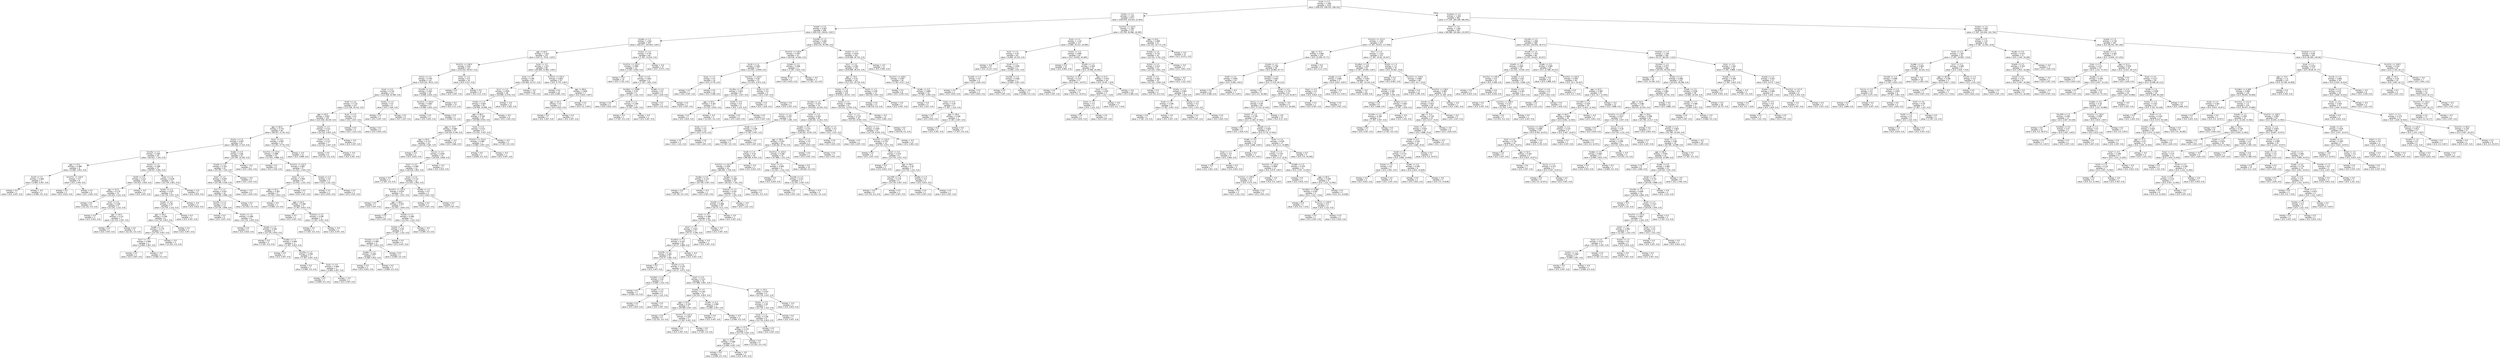 digraph Tree {
node [shape=box, fontname="helvetica"] ;
edge [fontname="helvetica"] ;
0 [label="fs1a5 <= 2.5\nentropy = 1.585\nsamples = 1525\nvalue = [508.333, 508.333, 508.333]"] ;
1 [label="fs1d2y <= 1.5\nentropy = 1.103\nsamples = 673\nvalue = [430.978, 224.025, 21.942]"] ;
0 -> 1 [labeldistance=2.5, labelangle=45, headlabel="True"] ;
2 [label="fs1a2b <= 2.5\nentropy = 0.907\nsamples = 499\nvalue = [405.193, 158.04, 3.657]"] ;
1 -> 2 ;
3 [label="fs1a4b <= 1.5\nentropy = 1.054\nsamples = 297\nvalue = [162.077, 102.644, 3.657]"] ;
2 -> 3 ;
4 [label="age <= 64.5\nentropy = 1.024\nsamples = 237\nvalue = [154.71, 79.02, 3.657]"] ;
3 -> 4 ;
5 [label="fs1ct7z1 <= 136.0\nentropy = 0.84\nsamples = 147\nvalue = [125.242, 46.027, 0.0]"] ;
4 -> 5 ;
6 [label="fs1c1z <= 1.5\nentropy = 0.795\nsamples = 131\nvalue = [125.242, 39.51, 0.0]"] ;
5 -> 6 ;
7 [label="fs1e3 <= 2.5\nentropy = 0.744\nsamples = 113\nvalue = [121.558, 32.585, 0.0]"] ;
6 -> 7 ;
8 [label="fs1b5 <= 2.0\nentropy = 0.719\nsamples = 107\nvalue = [121.558, 30.142, 0.0]"] ;
7 -> 8 ;
9 [label="age <= 63.5\nentropy = 0.697\nsamples = 102\nvalue = [121.558, 28.105, 0.0]"] ;
8 -> 9 ;
10 [label="age <= 60.5\nentropy = 0.752\nsamples = 94\nvalue = [99.457, 27.29, 0.0]"] ;
9 -> 10 ;
11 [label="fs1d1y <= 1.5\nentropy = 0.647\nsamples = 67\nvalue = [88.406, 17.515, 0.0]"] ;
10 -> 11 ;
12 [label="fs1ct5a <= 1.5\nentropy = 0.484\nsamples = 35\nvalue = [62.621, 7.332, 0.0]"] ;
11 -> 12 ;
13 [label="age <= 47.5\nentropy = 0.988\nsamples = 8\nvalue = [3.684, 2.851, 0.0]"] ;
12 -> 13 ;
14 [label="fs1c8 <= 1.5\nentropy = 0.468\nsamples = 2\nvalue = [3.684, 0.407, 0.0]"] ;
13 -> 14 ;
15 [label="entropy = 0.0\nsamples = 1\nvalue = [0.0, 0.407, 0.0]"] ;
14 -> 15 ;
16 [label="entropy = -0.0\nsamples = 1\nvalue = [3.684, 0.0, 0.0]"] ;
14 -> 16 ;
17 [label="fs1ct7z1 <= 110.0\nentropy = 0.0\nsamples = 6\nvalue = [0.0, 2.444, 0.0]"] ;
13 -> 17 ;
18 [label="entropy = 0.0\nsamples = 2\nvalue = [0.0, 0.815, 0.0]"] ;
17 -> 18 ;
19 [label="entropy = 0.0\nsamples = 4\nvalue = [0.0, 1.629, 0.0]"] ;
17 -> 19 ;
20 [label="fs1d1z <= 1.5\nentropy = 0.368\nsamples = 27\nvalue = [58.937, 4.481, 0.0]"] ;
12 -> 20 ;
21 [label="fs1b9 <= 2.0\nentropy = 0.221\nsamples = 16\nvalue = [44.203, 1.629, 0.0]"] ;
20 -> 21 ;
22 [label="age <= 52.0\nentropy = 0.179\nsamples = 15\nvalue = [44.203, 1.222, 0.0]"] ;
21 -> 22 ;
23 [label="entropy = 0.0\nsamples = 6\nvalue = [22.101, 0.0, 0.0]"] ;
22 -> 23 ;
24 [label="fs1a7 <= 4.5\nentropy = 0.296\nsamples = 9\nvalue = [22.101, 1.222, 0.0]"] ;
22 -> 24 ;
25 [label="entropy = 0.0\nsamples = 2\nvalue = [0.0, 0.815, 0.0]"] ;
24 -> 25 ;
26 [label="age <= 54.5\nentropy = 0.131\nsamples = 7\nvalue = [22.101, 0.407, 0.0]"] ;
24 -> 26 ;
27 [label="entropy = 0.0\nsamples = 1\nvalue = [0.0, 0.407, 0.0]"] ;
26 -> 27 ;
28 [label="entropy = 0.0\nsamples = 6\nvalue = [22.101, 0.0, 0.0]"] ;
26 -> 28 ;
29 [label="entropy = -0.0\nsamples = 1\nvalue = [0.0, 0.407, 0.0]"] ;
21 -> 29 ;
30 [label="fs1e1 <= 1.5\nentropy = 0.639\nsamples = 11\nvalue = [14.734, 2.851, 0.0]"] ;
20 -> 30 ;
31 [label="fs1d2z <= 1.5\nentropy = 0.533\nsamples = 9\nvalue = [14.734, 2.037, 0.0]"] ;
30 -> 31 ;
32 [label="fs1a6c <= 4.5\nentropy = 0.39\nsamples = 7\nvalue = [14.734, 1.222, 0.0]"] ;
31 -> 32 ;
33 [label="age <= 59.5\nentropy = 0.296\nsamples = 6\nvalue = [14.734, 0.815, 0.0]"] ;
32 -> 33 ;
34 [label="fs1a6b <= 1.5\nentropy = 0.179\nsamples = 5\nvalue = [14.734, 0.407, 0.0]"] ;
33 -> 34 ;
35 [label="fs1c7 <= 1.5\nentropy = 0.468\nsamples = 2\nvalue = [3.684, 0.407, 0.0]"] ;
34 -> 35 ;
36 [label="entropy = 0.0\nsamples = 1\nvalue = [0.0, 0.407, 0.0]"] ;
35 -> 36 ;
37 [label="entropy = -0.0\nsamples = 1\nvalue = [3.684, 0.0, 0.0]"] ;
35 -> 37 ;
38 [label="entropy = -0.0\nsamples = 3\nvalue = [11.051, 0.0, 0.0]"] ;
34 -> 38 ;
39 [label="entropy = 0.0\nsamples = 1\nvalue = [0.0, 0.407, 0.0]"] ;
33 -> 39 ;
40 [label="entropy = 0.0\nsamples = 1\nvalue = [0.0, 0.407, 0.0]"] ;
32 -> 40 ;
41 [label="entropy = -0.0\nsamples = 2\nvalue = [0.0, 0.815, 0.0]"] ;
31 -> 41 ;
42 [label="entropy = -0.0\nsamples = 2\nvalue = [0.0, 0.815, 0.0]"] ;
30 -> 42 ;
43 [label="fs1a6c <= 4.5\nentropy = 0.86\nsamples = 32\nvalue = [25.785, 10.183, 0.0]"] ;
11 -> 43 ;
44 [label="fs1a3a <= 1.5\nentropy = 0.763\nsamples = 25\nvalue = [25.785, 7.332, 0.0]"] ;
43 -> 44 ;
45 [label="fs1e7 <= 1.5\nentropy = 0.659\nsamples = 20\nvalue = [25.785, 5.295, 0.0]"] ;
44 -> 45 ;
46 [label="fs1c7 <= 1.5\nentropy = 0.542\nsamples = 16\nvalue = [25.785, 3.666, 0.0]"] ;
45 -> 46 ;
47 [label="fs1ct5b <= 1.5\nentropy = 0.72\nsamples = 13\nvalue = [14.734, 3.666, 0.0]"] ;
46 -> 47 ;
48 [label="entropy = 0.0\nsamples = 5\nvalue = [0.0, 2.037, 0.0]"] ;
47 -> 48 ;
49 [label="fs1d1z <= 1.5\nentropy = 0.468\nsamples = 8\nvalue = [14.734, 1.629, 0.0]"] ;
47 -> 49 ;
50 [label="entropy = 0.0\nsamples = 2\nvalue = [0.0, 0.815, 0.0]"] ;
49 -> 50 ;
51 [label="fs1a2a <= 1.5\nentropy = 0.296\nsamples = 6\nvalue = [14.734, 0.815, 0.0]"] ;
49 -> 51 ;
52 [label="entropy = 0.0\nsamples = 2\nvalue = [7.367, 0.0, 0.0]"] ;
51 -> 52 ;
53 [label="fs1a6a <= 1.5\nentropy = 0.468\nsamples = 4\nvalue = [7.367, 0.815, 0.0]"] ;
51 -> 53 ;
54 [label="entropy = 0.0\nsamples = 1\nvalue = [0.0, 0.407, 0.0]"] ;
53 -> 54 ;
55 [label="fs1ct5a <= 1.5\nentropy = 0.296\nsamples = 3\nvalue = [7.367, 0.407, 0.0]"] ;
53 -> 55 ;
56 [label="entropy = 0.0\nsamples = 1\nvalue = [3.684, 0.0, 0.0]"] ;
55 -> 56 ;
57 [label="fs1a1 <= 3.0\nentropy = 0.468\nsamples = 2\nvalue = [3.684, 0.407, 0.0]"] ;
55 -> 57 ;
58 [label="entropy = 0.0\nsamples = 1\nvalue = [3.684, 0.0, 0.0]"] ;
57 -> 58 ;
59 [label="entropy = -0.0\nsamples = 1\nvalue = [0.0, 0.407, 0.0]"] ;
57 -> 59 ;
60 [label="entropy = 0.0\nsamples = 3\nvalue = [11.051, 0.0, 0.0]"] ;
46 -> 60 ;
61 [label="entropy = -0.0\nsamples = 4\nvalue = [0.0, 1.629, 0.0]"] ;
45 -> 61 ;
62 [label="entropy = -0.0\nsamples = 5\nvalue = [0.0, 2.037, 0.0]"] ;
44 -> 62 ;
63 [label="entropy = -0.0\nsamples = 7\nvalue = [0.0, 2.851, 0.0]"] ;
43 -> 63 ;
64 [label="fs1a1 <= 2.5\nentropy = 0.997\nsamples = 27\nvalue = [11.051, 9.776, 0.0]"] ;
10 -> 64 ;
65 [label="fs1ct7z1 <= 115.0\nentropy = 0.889\nsamples = 15\nvalue = [11.051, 4.888, 0.0]"] ;
64 -> 65 ;
66 [label="entropy = 0.0\nsamples = 6\nvalue = [0.0, 2.444, 0.0]"] ;
65 -> 66 ;
67 [label="fs1ct7z1 <= 122.5\nentropy = 0.682\nsamples = 9\nvalue = [11.051, 2.444, 0.0]"] ;
65 -> 67 ;
68 [label="fs1e1 <= 1.5\nentropy = 0.468\nsamples = 6\nvalue = [11.051, 1.222, 0.0]"] ;
67 -> 68 ;
69 [label="age <= 61.5\nentropy = 0.361\nsamples = 5\nvalue = [11.051, 0.815, 0.0]"] ;
68 -> 69 ;
70 [label="entropy = 0.0\nsamples = 1\nvalue = [3.684, 0.0, 0.0]"] ;
69 -> 70 ;
71 [label="age <= 62.5\nentropy = 0.468\nsamples = 4\nvalue = [7.367, 0.815, 0.0]"] ;
69 -> 71 ;
72 [label="entropy = 0.0\nsamples = 1\nvalue = [0.0, 0.407, 0.0]"] ;
71 -> 72 ;
73 [label="fs1d1a2 <= 2.5\nentropy = 0.296\nsamples = 3\nvalue = [7.367, 0.407, 0.0]"] ;
71 -> 73 ;
74 [label="entropy = 0.0\nsamples = 2\nvalue = [7.367, 0.0, 0.0]"] ;
73 -> 74 ;
75 [label="entropy = -0.0\nsamples = 1\nvalue = [0.0, 0.407, 0.0]"] ;
73 -> 75 ;
76 [label="entropy = 0.0\nsamples = 1\nvalue = [0.0, 0.407, 0.0]"] ;
68 -> 76 ;
77 [label="fs1a2a <= 2.5\nentropy = 0.0\nsamples = 3\nvalue = [0.0, 1.222, 0.0]"] ;
67 -> 77 ;
78 [label="entropy = 0.0\nsamples = 2\nvalue = [0.0, 0.815, 0.0]"] ;
77 -> 78 ;
79 [label="entropy = 0.0\nsamples = 1\nvalue = [0.0, 0.407, 0.0]"] ;
77 -> 79 ;
80 [label="entropy = -0.0\nsamples = 12\nvalue = [0.0, 4.888, 0.0]"] ;
64 -> 80 ;
81 [label="fs1a3a <= 1.5\nentropy = 0.221\nsamples = 8\nvalue = [22.101, 0.815, 0.0]"] ;
9 -> 81 ;
82 [label="fs1b9 <= 2.0\nentropy = 0.131\nsamples = 7\nvalue = [22.101, 0.407, 0.0]"] ;
81 -> 82 ;
83 [label="entropy = 0.0\nsamples = 6\nvalue = [22.101, 0.0, 0.0]"] ;
82 -> 83 ;
84 [label="entropy = -0.0\nsamples = 1\nvalue = [0.0, 0.407, 0.0]"] ;
82 -> 84 ;
85 [label="entropy = -0.0\nsamples = 1\nvalue = [0.0, 0.407, 0.0]"] ;
81 -> 85 ;
86 [label="fs1e1 <= 2.0\nentropy = 0.0\nsamples = 5\nvalue = [0.0, 2.037, 0.0]"] ;
8 -> 86 ;
87 [label="entropy = 0.0\nsamples = 3\nvalue = [0.0, 1.222, 0.0]"] ;
86 -> 87 ;
88 [label="entropy = 0.0\nsamples = 2\nvalue = [0.0, 0.815, 0.0]"] ;
86 -> 88 ;
89 [label="fs1d1y <= 1.5\nentropy = 0.0\nsamples = 6\nvalue = [0.0, 2.444, 0.0]"] ;
7 -> 89 ;
90 [label="entropy = 0.0\nsamples = 1\nvalue = [0.0, 0.407, 0.0]"] ;
89 -> 90 ;
91 [label="entropy = 0.0\nsamples = 5\nvalue = [0.0, 2.037, 0.0]"] ;
89 -> 91 ;
92 [label="fs1ct5b <= 1.5\nentropy = 0.932\nsamples = 18\nvalue = [3.684, 6.924, 0.0]"] ;
6 -> 92 ;
93 [label="fs1ct7y1 <= 125.0\nentropy = 0.682\nsamples = 3\nvalue = [3.684, 0.815, 0.0]"] ;
92 -> 93 ;
94 [label="entropy = 0.0\nsamples = 2\nvalue = [0.0, 0.815, 0.0]"] ;
93 -> 94 ;
95 [label="entropy = 0.0\nsamples = 1\nvalue = [3.684, 0.0, 0.0]"] ;
93 -> 95 ;
96 [label="entropy = 0.0\nsamples = 15\nvalue = [0.0, 6.11, 0.0]"] ;
92 -> 96 ;
97 [label="fs1a1 <= 1.5\nentropy = 0.0\nsamples = 16\nvalue = [0.0, 6.517, 0.0]"] ;
5 -> 97 ;
98 [label="entropy = 0.0\nsamples = 1\nvalue = [0.0, 0.407, 0.0]"] ;
97 -> 98 ;
99 [label="entropy = 0.0\nsamples = 15\nvalue = [0.0, 6.11, 0.0]"] ;
97 -> 99 ;
100 [label="fs1a1 <= 3.5\nentropy = 1.251\nsamples = 90\nvalue = [29.469, 32.993, 3.657]"] ;
4 -> 100 ;
101 [label="fs1e1 <= 1.5\nentropy = 0.99\nsamples = 65\nvalue = [29.469, 23.217, 0.0]"] ;
100 -> 101 ;
102 [label="fs1c7 <= 1.5\nentropy = 0.929\nsamples = 46\nvalue = [29.469, 15.478, 0.0]"] ;
101 -> 102 ;
103 [label="fs1d2z <= 1.5\nentropy = 0.844\nsamples = 35\nvalue = [29.469, 10.998, 0.0]"] ;
102 -> 103 ;
104 [label="age <= 80.0\nentropy = 0.769\nsamples = 29\nvalue = [29.469, 8.554, 0.0]"] ;
103 -> 104 ;
105 [label="age <= 70.5\nentropy = 0.889\nsamples = 25\nvalue = [18.418, 8.146, 0.0]"] ;
104 -> 105 ;
106 [label="age <= 65.5\nentropy = 0.713\nsamples = 16\nvalue = [18.418, 4.481, 0.0]"] ;
105 -> 106 ;
107 [label="entropy = 0.0\nsamples = 2\nvalue = [0.0, 0.815, 0.0]"] ;
106 -> 107 ;
108 [label="fs1c1z <= 1.5\nentropy = 0.648\nsamples = 14\nvalue = [18.418, 3.666, 0.0]"] ;
106 -> 108 ;
109 [label="fs1a7 <= 4.5\nentropy = 0.568\nsamples = 12\nvalue = [18.418, 2.851, 0.0]"] ;
108 -> 109 ;
110 [label="entropy = 0.0\nsamples = 2\nvalue = [7.367, 0.0, 0.0]"] ;
109 -> 110 ;
111 [label="fs1a1 <= 2.5\nentropy = 0.732\nsamples = 10\nvalue = [11.051, 2.851, 0.0]"] ;
109 -> 111 ;
112 [label="fs1ct7z1 <= 115.0\nentropy = 0.624\nsamples = 8\nvalue = [11.051, 2.037, 0.0]"] ;
111 -> 112 ;
113 [label="entropy = 0.0\nsamples = 1\nvalue = [0.0, 0.407, 0.0]"] ;
112 -> 113 ;
114 [label="age <= 68.0\nentropy = 0.553\nsamples = 7\nvalue = [11.051, 1.629, 0.0]"] ;
112 -> 114 ;
115 [label="entropy = 0.0\nsamples = 1\nvalue = [0.0, 0.407, 0.0]"] ;
114 -> 115 ;
116 [label="fs1a3b <= 1.5\nentropy = 0.468\nsamples = 6\nvalue = [11.051, 1.222, 0.0]"] ;
114 -> 116 ;
117 [label="fs1a3a <= 1.5\nentropy = 0.59\nsamples = 5\nvalue = [7.367, 1.222, 0.0]"] ;
116 -> 117 ;
118 [label="fs1d1a1 <= 2.5\nentropy = 0.468\nsamples = 4\nvalue = [7.367, 0.815, 0.0]"] ;
117 -> 118 ;
119 [label="fs1a6a <= 1.5\nentropy = 0.682\nsamples = 3\nvalue = [3.684, 0.815, 0.0]"] ;
118 -> 119 ;
120 [label="entropy = 0.0\nsamples = 2\nvalue = [0.0, 0.815, 0.0]"] ;
119 -> 120 ;
121 [label="entropy = 0.0\nsamples = 1\nvalue = [3.684, 0.0, 0.0]"] ;
119 -> 121 ;
122 [label="entropy = 0.0\nsamples = 1\nvalue = [3.684, 0.0, 0.0]"] ;
118 -> 122 ;
123 [label="entropy = 0.0\nsamples = 1\nvalue = [0.0, 0.407, 0.0]"] ;
117 -> 123 ;
124 [label="entropy = -0.0\nsamples = 1\nvalue = [3.684, 0.0, 0.0]"] ;
116 -> 124 ;
125 [label="fs1a6a <= 1.5\nentropy = 0.0\nsamples = 2\nvalue = [0.0, 0.815, 0.0]"] ;
111 -> 125 ;
126 [label="entropy = 0.0\nsamples = 1\nvalue = [0.0, 0.407, 0.0]"] ;
125 -> 126 ;
127 [label="entropy = 0.0\nsamples = 1\nvalue = [0.0, 0.407, 0.0]"] ;
125 -> 127 ;
128 [label="entropy = -0.0\nsamples = 2\nvalue = [0.0, 0.815, 0.0]"] ;
108 -> 128 ;
129 [label="entropy = -0.0\nsamples = 9\nvalue = [0.0, 3.666, 0.0]"] ;
105 -> 129 ;
130 [label="fs1a1 <= 2.5\nentropy = 0.221\nsamples = 4\nvalue = [11.051, 0.407, 0.0]"] ;
104 -> 130 ;
131 [label="fs1ct7y1 <= 115.0\nentropy = 0.468\nsamples = 2\nvalue = [3.684, 0.407, 0.0]"] ;
130 -> 131 ;
132 [label="entropy = 0.0\nsamples = 1\nvalue = [3.684, 0.0, 0.0]"] ;
131 -> 132 ;
133 [label="entropy = -0.0\nsamples = 1\nvalue = [0.0, 0.407, 0.0]"] ;
131 -> 133 ;
134 [label="entropy = -0.0\nsamples = 2\nvalue = [7.367, 0.0, 0.0]"] ;
130 -> 134 ;
135 [label="entropy = -0.0\nsamples = 6\nvalue = [0.0, 2.444, 0.0]"] ;
103 -> 135 ;
136 [label="entropy = -0.0\nsamples = 11\nvalue = [0.0, 4.481, 0.0]"] ;
102 -> 136 ;
137 [label="entropy = -0.0\nsamples = 19\nvalue = [0.0, 7.739, 0.0]"] ;
101 -> 137 ;
138 [label="fs1ct7z1 <= 132.5\nentropy = 0.845\nsamples = 25\nvalue = [0.0, 9.776, 3.657]"] ;
100 -> 138 ;
139 [label="entropy = 0.0\nsamples = 22\nvalue = [0.0, 8.961, 0.0]"] ;
138 -> 139 ;
140 [label="age <= 69.0\nentropy = 0.685\nsamples = 3\nvalue = [0.0, 0.815, 3.657]"] ;
138 -> 140 ;
141 [label="age <= 67.5\nentropy = 0.0\nsamples = 2\nvalue = [0.0, 0.815, 0.0]"] ;
140 -> 141 ;
142 [label="entropy = 0.0\nsamples = 1\nvalue = [0.0, 0.407, 0.0]"] ;
141 -> 142 ;
143 [label="entropy = 0.0\nsamples = 1\nvalue = [0.0, 0.407, 0.0]"] ;
141 -> 143 ;
144 [label="entropy = 0.0\nsamples = 1\nvalue = [0.0, 0.0, 3.657]"] ;
140 -> 144 ;
145 [label="fs1d1z <= 1.5\nentropy = 0.791\nsamples = 60\nvalue = [7.367, 23.624, 0.0]"] ;
3 -> 145 ;
146 [label="fs1ct7y1 <= 125.0\nentropy = 0.996\nsamples = 23\nvalue = [7.367, 8.554, 0.0]"] ;
145 -> 146 ;
147 [label="entropy = -0.0\nsamples = 14\nvalue = [0.0, 5.702, 0.0]"] ;
146 -> 147 ;
148 [label="fs1a7 <= 4.5\nentropy = 0.854\nsamples = 9\nvalue = [7.367, 2.851, 0.0]"] ;
146 -> 148 ;
149 [label="fs1ct6z1 <= 4.969\nentropy = 0.59\nsamples = 5\nvalue = [7.367, 1.222, 0.0]"] ;
148 -> 149 ;
150 [label="entropy = 0.0\nsamples = 2\nvalue = [0.0, 0.815, 0.0]"] ;
149 -> 150 ;
151 [label="fs1c8 <= 1.5\nentropy = 0.296\nsamples = 3\nvalue = [7.367, 0.407, 0.0]"] ;
149 -> 151 ;
152 [label="entropy = 0.0\nsamples = 2\nvalue = [7.367, 0.0, 0.0]"] ;
151 -> 152 ;
153 [label="entropy = -0.0\nsamples = 1\nvalue = [0.0, 0.407, 0.0]"] ;
151 -> 153 ;
154 [label="fs1a6b <= 2.5\nentropy = 0.0\nsamples = 4\nvalue = [0.0, 1.629, 0.0]"] ;
148 -> 154 ;
155 [label="entropy = 0.0\nsamples = 3\nvalue = [0.0, 1.222, 0.0]"] ;
154 -> 155 ;
156 [label="entropy = 0.0\nsamples = 1\nvalue = [0.0, 0.407, 0.0]"] ;
154 -> 156 ;
157 [label="entropy = -0.0\nsamples = 37\nvalue = [0.0, 15.071, 0.0]"] ;
145 -> 157 ;
158 [label="fs1ct5b <= 1.5\nentropy = 0.692\nsamples = 202\nvalue = [243.116, 55.395, 0.0]"] ;
2 -> 158 ;
159 [label="fs1ct7z1 <= 139.0\nentropy = 0.991\nsamples = 41\nvalue = [18.418, 14.663, 0.0]"] ;
158 -> 159 ;
160 [label="fs1c8 <= 1.5\nentropy = 0.991\nsamples = 37\nvalue = [11.051, 13.849, 0.0]"] ;
159 -> 160 ;
161 [label="fs1a1 <= 1.5\nentropy = 0.0\nsamples = 24\nvalue = [0.0, 9.776, 0.0]"] ;
160 -> 161 ;
162 [label="entropy = 0.0\nsamples = 1\nvalue = [0.0, 0.407, 0.0]"] ;
161 -> 162 ;
163 [label="entropy = 0.0\nsamples = 23\nvalue = [0.0, 9.368, 0.0]"] ;
161 -> 163 ;
164 [label="fs1ct7y1 <= 124.0\nentropy = 0.84\nsamples = 13\nvalue = [11.051, 4.073, 0.0]"] ;
160 -> 164 ;
165 [label="fs1ct5a <= 1.5\nentropy = 0.624\nsamples = 8\nvalue = [11.051, 2.037, 0.0]"] ;
164 -> 165 ;
166 [label="age <= 54.5\nentropy = 0.361\nsamples = 5\nvalue = [11.051, 0.815, 0.0]"] ;
165 -> 166 ;
167 [label="entropy = 0.0\nsamples = 2\nvalue = [0.0, 0.815, 0.0]"] ;
166 -> 167 ;
168 [label="entropy = -0.0\nsamples = 3\nvalue = [11.051, 0.0, 0.0]"] ;
166 -> 168 ;
169 [label="fs1b9 <= 2.0\nentropy = 0.0\nsamples = 3\nvalue = [0.0, 1.222, 0.0]"] ;
165 -> 169 ;
170 [label="entropy = 0.0\nsamples = 2\nvalue = [0.0, 0.815, 0.0]"] ;
169 -> 170 ;
171 [label="entropy = 0.0\nsamples = 1\nvalue = [0.0, 0.407, 0.0]"] ;
169 -> 171 ;
172 [label="fs1b2 <= 2.0\nentropy = 0.0\nsamples = 5\nvalue = [0.0, 2.037, 0.0]"] ;
164 -> 172 ;
173 [label="entropy = 0.0\nsamples = 4\nvalue = [0.0, 1.629, 0.0]"] ;
172 -> 173 ;
174 [label="entropy = 0.0\nsamples = 1\nvalue = [0.0, 0.407, 0.0]"] ;
172 -> 174 ;
175 [label="fs1a4a <= 1.5\nentropy = 0.468\nsamples = 4\nvalue = [7.367, 0.815, 0.0]"] ;
159 -> 175 ;
176 [label="entropy = 0.0\nsamples = 2\nvalue = [0.0, 0.815, 0.0]"] ;
175 -> 176 ;
177 [label="entropy = -0.0\nsamples = 2\nvalue = [7.367, 0.0, 0.0]"] ;
175 -> 177 ;
178 [label="fs1d2z <= 1.5\nentropy = 0.618\nsamples = 161\nvalue = [224.698, 40.732, 0.0]"] ;
158 -> 178 ;
179 [label="fs1c7 <= 3.5\nentropy = 0.581\nsamples = 150\nvalue = [224.698, 36.251, 0.0]"] ;
178 -> 179 ;
180 [label="age <= 70.5\nentropy = 0.53\nsamples = 132\nvalue = [217.331, 29.734, 0.0]"] ;
179 -> 180 ;
181 [label="fs1d1y <= 1.5\nentropy = 0.59\nsamples = 120\nvalue = [176.812, 29.327, 0.0]"] ;
180 -> 181 ;
182 [label="fs1ct4a <= 1.5\nentropy = 0.475\nsamples = 79\nvalue = [143.659, 16.293, 0.0]"] ;
181 -> 182 ;
183 [label="fs1c1z <= 1.5\nentropy = 0.957\nsamples = 13\nvalue = [7.367, 4.481, 0.0]"] ;
182 -> 183 ;
184 [label="fs1a5 <= 1.5\nentropy = 0.0\nsamples = 10\nvalue = [0.0, 4.073, 0.0]"] ;
183 -> 184 ;
185 [label="entropy = 0.0\nsamples = 3\nvalue = [0.0, 1.222, 0.0]"] ;
184 -> 185 ;
186 [label="entropy = 0.0\nsamples = 7\nvalue = [0.0, 2.851, 0.0]"] ;
184 -> 186 ;
187 [label="fs1e8 <= 1.5\nentropy = 0.296\nsamples = 3\nvalue = [7.367, 0.407, 0.0]"] ;
183 -> 187 ;
188 [label="entropy = 0.0\nsamples = 2\nvalue = [7.367, 0.0, 0.0]"] ;
187 -> 188 ;
189 [label="entropy = -0.0\nsamples = 1\nvalue = [0.0, 0.407, 0.0]"] ;
187 -> 189 ;
190 [label="fs1b3 <= 2.5\nentropy = 0.401\nsamples = 66\nvalue = [136.292, 11.812, 0.0]"] ;
182 -> 190 ;
191 [label="fs1a6b <= 4.5\nentropy = 0.374\nsamples = 63\nvalue = [136.292, 10.59, 0.0]"] ;
190 -> 191 ;
192 [label="age <= 58.5\nentropy = 0.354\nsamples = 61\nvalue = [136.292, 9.776, 0.0]"] ;
191 -> 192 ;
193 [label="fs1e9 <= 1.5\nentropy = 0.43\nsamples = 45\nvalue = [88.406, 8.554, 0.0]"] ;
192 -> 193 ;
194 [label="fs1ct7y1 <= 122.5\nentropy = 0.404\nsamples = 43\nvalue = [88.406, 7.739, 0.0]"] ;
193 -> 194 ;
195 [label="fs1a6a <= 3.5\nentropy = 0.116\nsamples = 8\nvalue = [25.785, 0.407, 0.0]"] ;
194 -> 195 ;
196 [label="entropy = 0.0\nsamples = 7\nvalue = [25.785, 0.0, 0.0]"] ;
195 -> 196 ;
197 [label="entropy = -0.0\nsamples = 1\nvalue = [0.0, 0.407, 0.0]"] ;
195 -> 197 ;
198 [label="fs1a6a <= 3.0\nentropy = 0.484\nsamples = 35\nvalue = [62.621, 7.332, 0.0]"] ;
194 -> 198 ;
199 [label="fs1d1a1 <= 1.5\nentropy = 0.542\nsamples = 32\nvalue = [51.57, 7.332, 0.0]"] ;
198 -> 199 ;
200 [label="fs1a3b <= 1.5\nentropy = 0.488\nsamples = 29\nvalue = [51.57, 6.11, 0.0]"] ;
199 -> 200 ;
201 [label="fs1a1 <= 3.5\nentropy = 0.468\nsamples = 28\nvalue = [51.57, 5.702, 0.0]"] ;
200 -> 201 ;
202 [label="fs1e7 <= 1.5\nentropy = 0.447\nsamples = 27\nvalue = [51.57, 5.295, 0.0]"] ;
201 -> 202 ;
203 [label="fs1ct6z2 <= 7.0\nentropy = 0.425\nsamples = 26\nvalue = [51.57, 4.888, 0.0]"] ;
202 -> 203 ;
204 [label="fs1ct4b <= 1.5\nentropy = 0.402\nsamples = 25\nvalue = [51.57, 4.481, 0.0]"] ;
203 -> 204 ;
205 [label="entropy = 0.0\nsamples = 1\nvalue = [0.0, 0.407, 0.0]"] ;
204 -> 205 ;
206 [label="fs1a2a <= 2.5\nentropy = 0.378\nsamples = 24\nvalue = [51.57, 4.073, 0.0]"] ;
204 -> 206 ;
207 [label="fs1ct6z1 <= 4.5\nentropy = 0.81\nsamples = 4\nvalue = [3.684, 1.222, 0.0]"] ;
206 -> 207 ;
208 [label="entropy = 0.0\nsamples = 1\nvalue = [3.684, 0.0, 0.0]"] ;
207 -> 208 ;
209 [label="fs1a6a <= 1.5\nentropy = 0.0\nsamples = 3\nvalue = [0.0, 1.222, 0.0]"] ;
207 -> 209 ;
210 [label="entropy = 0.0\nsamples = 2\nvalue = [0.0, 0.815, 0.0]"] ;
209 -> 210 ;
211 [label="entropy = 0.0\nsamples = 1\nvalue = [0.0, 0.407, 0.0]"] ;
209 -> 211 ;
212 [label="fs1a7 <= 4.5\nentropy = 0.312\nsamples = 20\nvalue = [47.886, 2.851, 0.0]"] ;
206 -> 212 ;
213 [label="fs1a4a <= 1.5\nentropy = 0.163\nsamples = 11\nvalue = [33.152, 0.815, 0.0]"] ;
212 -> 213 ;
214 [label="age <= 54.5\nentropy = 0.104\nsamples = 9\nvalue = [29.469, 0.407, 0.0]"] ;
213 -> 214 ;
215 [label="entropy = 0.0\nsamples = 6\nvalue = [22.101, 0.0, 0.0]"] ;
214 -> 215 ;
216 [label="fs1ct7z1 <= 132.5\nentropy = 0.296\nsamples = 3\nvalue = [7.367, 0.407, 0.0]"] ;
214 -> 216 ;
217 [label="entropy = 0.0\nsamples = 1\nvalue = [0.0, 0.407, 0.0]"] ;
216 -> 217 ;
218 [label="entropy = 0.0\nsamples = 2\nvalue = [7.367, 0.0, 0.0]"] ;
216 -> 218 ;
219 [label="fs1a6c <= 3.5\nentropy = 0.468\nsamples = 2\nvalue = [3.684, 0.407, 0.0]"] ;
213 -> 219 ;
220 [label="entropy = 0.0\nsamples = 1\nvalue = [0.0, 0.407, 0.0]"] ;
219 -> 220 ;
221 [label="entropy = -0.0\nsamples = 1\nvalue = [3.684, 0.0, 0.0]"] ;
219 -> 221 ;
222 [label="age <= 55.0\nentropy = 0.533\nsamples = 9\nvalue = [14.734, 2.037, 0.0]"] ;
212 -> 222 ;
223 [label="fs1d1z <= 1.5\nentropy = 0.39\nsamples = 7\nvalue = [14.734, 1.222, 0.0]"] ;
222 -> 223 ;
224 [label="fs1e3 <= 1.5\nentropy = 0.296\nsamples = 6\nvalue = [14.734, 0.815, 0.0]"] ;
223 -> 224 ;
225 [label="age <= 47.0\nentropy = 0.179\nsamples = 5\nvalue = [14.734, 0.407, 0.0]"] ;
224 -> 225 ;
226 [label="age <= 35.5\nentropy = 0.468\nsamples = 2\nvalue = [3.684, 0.407, 0.0]"] ;
225 -> 226 ;
227 [label="entropy = 0.0\nsamples = 1\nvalue = [3.684, 0.0, 0.0]"] ;
226 -> 227 ;
228 [label="entropy = -0.0\nsamples = 1\nvalue = [0.0, 0.407, 0.0]"] ;
226 -> 228 ;
229 [label="entropy = 0.0\nsamples = 3\nvalue = [11.051, 0.0, 0.0]"] ;
225 -> 229 ;
230 [label="entropy = 0.0\nsamples = 1\nvalue = [0.0, 0.407, 0.0]"] ;
224 -> 230 ;
231 [label="entropy = 0.0\nsamples = 1\nvalue = [0.0, 0.407, 0.0]"] ;
223 -> 231 ;
232 [label="entropy = -0.0\nsamples = 2\nvalue = [0.0, 0.815, 0.0]"] ;
222 -> 232 ;
233 [label="entropy = -0.0\nsamples = 1\nvalue = [0.0, 0.407, 0.0]"] ;
203 -> 233 ;
234 [label="entropy = -0.0\nsamples = 1\nvalue = [0.0, 0.407, 0.0]"] ;
202 -> 234 ;
235 [label="entropy = -0.0\nsamples = 1\nvalue = [0.0, 0.407, 0.0]"] ;
201 -> 235 ;
236 [label="entropy = -0.0\nsamples = 1\nvalue = [0.0, 0.407, 0.0]"] ;
200 -> 236 ;
237 [label="entropy = -0.0\nsamples = 3\nvalue = [0.0, 1.222, 0.0]"] ;
199 -> 237 ;
238 [label="entropy = 0.0\nsamples = 3\nvalue = [11.051, 0.0, 0.0]"] ;
198 -> 238 ;
239 [label="entropy = -0.0\nsamples = 2\nvalue = [0.0, 0.815, 0.0]"] ;
193 -> 239 ;
240 [label="fs1ct7y1 <= 125.0\nentropy = 0.168\nsamples = 16\nvalue = [47.886, 1.222, 0.0]"] ;
192 -> 240 ;
241 [label="fs1a1 <= 2.5\nentropy = 0.468\nsamples = 6\nvalue = [11.051, 1.222, 0.0]"] ;
240 -> 241 ;
242 [label="entropy = 0.0\nsamples = 2\nvalue = [0.0, 0.815, 0.0]"] ;
241 -> 242 ;
243 [label="fs1ct4b <= 1.5\nentropy = 0.221\nsamples = 4\nvalue = [11.051, 0.407, 0.0]"] ;
241 -> 243 ;
244 [label="entropy = 0.0\nsamples = 1\nvalue = [0.0, 0.407, 0.0]"] ;
243 -> 244 ;
245 [label="entropy = -0.0\nsamples = 3\nvalue = [11.051, 0.0, 0.0]"] ;
243 -> 245 ;
246 [label="entropy = 0.0\nsamples = 10\nvalue = [36.836, 0.0, 0.0]"] ;
240 -> 246 ;
247 [label="fs1c7 <= 1.5\nentropy = 0.0\nsamples = 2\nvalue = [0.0, 0.815, 0.0]"] ;
191 -> 247 ;
248 [label="entropy = 0.0\nsamples = 1\nvalue = [0.0, 0.407, 0.0]"] ;
247 -> 248 ;
249 [label="entropy = 0.0\nsamples = 1\nvalue = [0.0, 0.407, 0.0]"] ;
247 -> 249 ;
250 [label="fs1e9 <= 1.5\nentropy = 0.0\nsamples = 3\nvalue = [0.0, 1.222, 0.0]"] ;
190 -> 250 ;
251 [label="entropy = 0.0\nsamples = 2\nvalue = [0.0, 0.815, 0.0]"] ;
250 -> 251 ;
252 [label="entropy = 0.0\nsamples = 1\nvalue = [0.0, 0.407, 0.0]"] ;
250 -> 252 ;
253 [label="fs1c8 <= 1.5\nentropy = 0.858\nsamples = 41\nvalue = [33.152, 13.034, 0.0]"] ;
181 -> 253 ;
254 [label="fs1c7 <= 1.5\nentropy = 0.732\nsamples = 30\nvalue = [33.152, 8.554, 0.0]"] ;
253 -> 254 ;
255 [label="fs1d1z <= 1.5\nentropy = 0.949\nsamples = 25\nvalue = [14.734, 8.554, 0.0]"] ;
254 -> 255 ;
256 [label="fs1ct7z1 <= 125.0\nentropy = 0.754\nsamples = 14\nvalue = [14.734, 4.073, 0.0]"] ;
255 -> 256 ;
257 [label="entropy = 0.0\nsamples = 5\nvalue = [0.0, 2.037, 0.0]"] ;
256 -> 257 ;
258 [label="fs1a7 <= 4.5\nentropy = 0.533\nsamples = 9\nvalue = [14.734, 2.037, 0.0]"] ;
256 -> 258 ;
259 [label="entropy = 0.0\nsamples = 2\nvalue = [0.0, 0.815, 0.0]"] ;
258 -> 259 ;
260 [label="age <= 59.0\nentropy = 0.39\nsamples = 7\nvalue = [14.734, 1.222, 0.0]"] ;
258 -> 260 ;
261 [label="fs1c309 <= 1.5\nentropy = 0.179\nsamples = 5\nvalue = [14.734, 0.407, 0.0]"] ;
260 -> 261 ;
262 [label="entropy = -0.0\nsamples = 4\nvalue = [14.734, 0.0, 0.0]"] ;
261 -> 262 ;
263 [label="entropy = 0.0\nsamples = 1\nvalue = [0.0, 0.407, 0.0]"] ;
261 -> 263 ;
264 [label="fs1a6a <= 1.5\nentropy = 0.0\nsamples = 2\nvalue = [0.0, 0.815, 0.0]"] ;
260 -> 264 ;
265 [label="entropy = 0.0\nsamples = 1\nvalue = [0.0, 0.407, 0.0]"] ;
264 -> 265 ;
266 [label="entropy = 0.0\nsamples = 1\nvalue = [0.0, 0.407, 0.0]"] ;
264 -> 266 ;
267 [label="entropy = -0.0\nsamples = 11\nvalue = [0.0, 4.481, 0.0]"] ;
255 -> 267 ;
268 [label="entropy = 0.0\nsamples = 5\nvalue = [18.418, 0.0, 0.0]"] ;
254 -> 268 ;
269 [label="entropy = -0.0\nsamples = 11\nvalue = [0.0, 4.481, 0.0]"] ;
253 -> 269 ;
270 [label="fs1d3 <= 1.5\nentropy = 0.08\nsamples = 12\nvalue = [40.519, 0.407, 0.0]"] ;
180 -> 270 ;
271 [label="entropy = 0.0\nsamples = 11\nvalue = [40.519, 0.0, 0.0]"] ;
270 -> 271 ;
272 [label="entropy = -0.0\nsamples = 1\nvalue = [0.0, 0.407, 0.0]"] ;
270 -> 272 ;
273 [label="fs1ct7z1 <= 129.0\nentropy = 0.997\nsamples = 18\nvalue = [7.367, 6.517, 0.0]"] ;
179 -> 273 ;
274 [label="entropy = 0.0\nsamples = 8\nvalue = [0.0, 3.259, 0.0]"] ;
273 -> 274 ;
275 [label="fs1a6c <= 3.5\nentropy = 0.889\nsamples = 10\nvalue = [7.367, 3.259, 0.0]"] ;
273 -> 275 ;
276 [label="entropy = 0.0\nsamples = 5\nvalue = [0.0, 2.037, 0.0]"] ;
275 -> 276 ;
277 [label="fs1a1 <= 2.0\nentropy = 0.59\nsamples = 5\nvalue = [7.367, 1.222, 0.0]"] ;
275 -> 277 ;
278 [label="entropy = 0.0\nsamples = 2\nvalue = [0.0, 0.815, 0.0]"] ;
277 -> 278 ;
279 [label="age <= 58.0\nentropy = 0.296\nsamples = 3\nvalue = [7.367, 0.407, 0.0]"] ;
277 -> 279 ;
280 [label="entropy = 0.0\nsamples = 1\nvalue = [0.0, 0.407, 0.0]"] ;
279 -> 280 ;
281 [label="entropy = 0.0\nsamples = 2\nvalue = [7.367, 0.0, 0.0]"] ;
279 -> 281 ;
282 [label="entropy = -0.0\nsamples = 11\nvalue = [0.0, 4.481, 0.0]"] ;
178 -> 282 ;
283 [label="fs1ct7y1 <= 123.5\nentropy = 1.363\nsamples = 174\nvalue = [25.785, 65.986, 18.285]"] ;
1 -> 283 ;
284 [label="fs1a1 <= 2.5\nentropy = 1.125\nsamples = 117\nvalue = [3.684, 45.212, 18.285]"] ;
283 -> 284 ;
285 [label="fs1e7 <= 1.5\nentropy = 0.55\nsamples = 63\nvalue = [3.684, 25.254, 0.0]"] ;
284 -> 285 ;
286 [label="entropy = -0.0\nsamples = 57\nvalue = [0.0, 23.217, 0.0]"] ;
285 -> 286 ;
287 [label="fs1e5 <= 1.5\nentropy = 0.939\nsamples = 6\nvalue = [3.684, 2.037, 0.0]"] ;
285 -> 287 ;
288 [label="fs1ct5b <= 1.5\nentropy = 0.0\nsamples = 4\nvalue = [0.0, 1.629, 0.0]"] ;
287 -> 288 ;
289 [label="entropy = 0.0\nsamples = 2\nvalue = [0.0, 0.815, 0.0]"] ;
288 -> 289 ;
290 [label="entropy = 0.0\nsamples = 2\nvalue = [0.0, 0.815, 0.0]"] ;
288 -> 290 ;
291 [label="fs1ct5b <= 1.5\nentropy = 0.468\nsamples = 2\nvalue = [3.684, 0.407, 0.0]"] ;
287 -> 291 ;
292 [label="entropy = 0.0\nsamples = 1\nvalue = [0.0, 0.407, 0.0]"] ;
291 -> 292 ;
293 [label="entropy = -0.0\nsamples = 1\nvalue = [3.684, 0.0, 0.0]"] ;
291 -> 293 ;
294 [label="fs1d1z <= 1.5\nentropy = 0.999\nsamples = 54\nvalue = [0.0, 19.959, 18.285]"] ;
284 -> 294 ;
295 [label="entropy = 0.0\nsamples = 22\nvalue = [0.0, 8.961, 0.0]"] ;
294 -> 295 ;
296 [label="fs1a2b <= 1.5\nentropy = 0.955\nsamples = 32\nvalue = [0.0, 10.998, 18.285]"] ;
294 -> 296 ;
297 [label="fs1ct7y1 <= 97.5\nentropy = 0.223\nsamples = 4\nvalue = [0.0, 0.407, 10.971]"] ;
296 -> 297 ;
298 [label="entropy = 0.0\nsamples = 1\nvalue = [0.0, 0.407, 0.0]"] ;
297 -> 298 ;
299 [label="entropy = -0.0\nsamples = 3\nvalue = [0.0, 0.0, 10.971]"] ;
297 -> 299 ;
300 [label="age <= 57.5\nentropy = 0.976\nsamples = 28\nvalue = [0.0, 10.59, 7.314]"] ;
296 -> 300 ;
301 [label="fs1a7 <= 4.5\nentropy = 0.592\nsamples = 5\nvalue = [0.0, 1.222, 7.314]"] ;
300 -> 301 ;
302 [label="fs1e3 <= 1.5\nentropy = 0.0\nsamples = 3\nvalue = [0.0, 1.222, 0.0]"] ;
301 -> 302 ;
303 [label="entropy = 0.0\nsamples = 2\nvalue = [0.0, 0.815, 0.0]"] ;
302 -> 303 ;
304 [label="entropy = 0.0\nsamples = 1\nvalue = [0.0, 0.407, 0.0]"] ;
302 -> 304 ;
305 [label="entropy = -0.0\nsamples = 2\nvalue = [0.0, 0.0, 7.314]"] ;
301 -> 305 ;
306 [label="entropy = -0.0\nsamples = 23\nvalue = [0.0, 9.368, 0.0]"] ;
300 -> 306 ;
307 [label="age <= 54.0\nentropy = 0.999\nsamples = 57\nvalue = [22.101, 20.773, 0.0]"] ;
283 -> 307 ;
308 [label="fs1a3a <= 1.5\nentropy = 0.732\nsamples = 20\nvalue = [22.101, 5.702, 0.0]"] ;
307 -> 308 ;
309 [label="fs1d1z <= 1.5\nentropy = 0.513\nsamples = 13\nvalue = [22.101, 2.851, 0.0]"] ;
308 -> 309 ;
310 [label="fs1a5 <= 1.5\nentropy = 0.361\nsamples = 10\nvalue = [22.101, 1.629, 0.0]"] ;
309 -> 310 ;
311 [label="entropy = 0.0\nsamples = 4\nvalue = [14.734, 0.0, 0.0]"] ;
310 -> 311 ;
312 [label="fs1d1y <= 1.5\nentropy = 0.682\nsamples = 6\nvalue = [7.367, 1.629, 0.0]"] ;
310 -> 312 ;
313 [label="fs1e4 <= 1.5\nentropy = 0.296\nsamples = 3\nvalue = [7.367, 0.407, 0.0]"] ;
312 -> 313 ;
314 [label="entropy = 0.0\nsamples = 2\nvalue = [7.367, 0.0, 0.0]"] ;
313 -> 314 ;
315 [label="entropy = -0.0\nsamples = 1\nvalue = [0.0, 0.407, 0.0]"] ;
313 -> 315 ;
316 [label="fs1a2a <= 2.5\nentropy = 0.0\nsamples = 3\nvalue = [0.0, 1.222, 0.0]"] ;
312 -> 316 ;
317 [label="entropy = 0.0\nsamples = 1\nvalue = [0.0, 0.407, 0.0]"] ;
316 -> 317 ;
318 [label="entropy = 0.0\nsamples = 2\nvalue = [0.0, 0.815, 0.0]"] ;
316 -> 318 ;
319 [label="entropy = -0.0\nsamples = 3\nvalue = [0.0, 1.222, 0.0]"] ;
309 -> 319 ;
320 [label="entropy = -0.0\nsamples = 7\nvalue = [0.0, 2.851, 0.0]"] ;
308 -> 320 ;
321 [label="entropy = -0.0\nsamples = 37\nvalue = [0.0, 15.071, 0.0]"] ;
307 -> 321 ;
322 [label="fs1d1a2 <= 1.5\nentropy = 1.304\nsamples = 852\nvalue = [77.355, 284.308, 486.391]"] ;
0 -> 322 [labeldistance=2.5, labelangle=-45, headlabel="False"] ;
323 [label="fs1a7 <= 3.5\nentropy = 1.487\nsamples = 507\nvalue = [69.988, 181.664, 153.597]"] ;
322 -> 323 ;
324 [label="fs1ct7y1 <= 121.0\nentropy = 1.162\nsamples = 227\nvalue = [7.367, 78.612, 117.026]"] ;
323 -> 324 ;
325 [label="age <= 75.5\nentropy = 0.846\nsamples = 105\nvalue = [0.0, 32.993, 87.77]"] ;
324 -> 325 ;
326 [label="fs1a3a <= 1.5\nentropy = 0.786\nsamples = 90\nvalue = [0.0, 26.883, 87.77]"] ;
325 -> 326 ;
327 [label="fs1b5 <= 2.5\nentropy = 0.856\nsamples = 24\nvalue = [0.0, 9.368, 3.657]"] ;
326 -> 327 ;
328 [label="entropy = 0.0\nsamples = 23\nvalue = [0.0, 9.368, 0.0]"] ;
327 -> 328 ;
329 [label="entropy = -0.0\nsamples = 1\nvalue = [0.0, 0.0, 3.657]"] ;
327 -> 329 ;
330 [label="fs1ct6y2 <= 4.5\nentropy = 0.663\nsamples = 66\nvalue = [0.0, 17.515, 84.113]"] ;
326 -> 330 ;
331 [label="entropy = 0.0\nsamples = 5\nvalue = [0.0, 0.0, 18.285]"] ;
330 -> 331 ;
332 [label="fs1a5 <= 4.5\nentropy = 0.742\nsamples = 61\nvalue = [0.0, 17.515, 65.827]"] ;
330 -> 332 ;
333 [label="fs1c1y <= 1.5\nentropy = 0.84\nsamples = 56\nvalue = [0.0, 17.515, 47.542]"] ;
332 -> 333 ;
334 [label="fs1d1z <= 1.5\nentropy = 0.709\nsamples = 41\nvalue = [0.0, 11.405, 47.542]"] ;
333 -> 334 ;
335 [label="entropy = 0.0\nsamples = 4\nvalue = [0.0, 1.629, 0.0]"] ;
334 -> 335 ;
336 [label="fs1a4b <= 1.5\nentropy = 0.659\nsamples = 37\nvalue = [0.0, 9.776, 47.542]"] ;
334 -> 336 ;
337 [label="fs1a6c <= 4.5\nentropy = 1.0\nsamples = 10\nvalue = [0.0, 3.666, 3.657]"] ;
336 -> 337 ;
338 [label="fs1e2 <= 1.5\nentropy = 0.0\nsamples = 9\nvalue = [0.0, 3.666, 0.0]"] ;
337 -> 338 ;
339 [label="entropy = 0.0\nsamples = 7\nvalue = [0.0, 2.851, 0.0]"] ;
338 -> 339 ;
340 [label="entropy = 0.0\nsamples = 2\nvalue = [0.0, 0.815, 0.0]"] ;
338 -> 340 ;
341 [label="entropy = 0.0\nsamples = 1\nvalue = [0.0, 0.0, 3.657]"] ;
337 -> 341 ;
342 [label="fs1b2 <= 1.5\nentropy = 0.536\nsamples = 27\nvalue = [0.0, 6.11, 43.885]"] ;
336 -> 342 ;
343 [label="fs1e4 <= 1.5\nentropy = 0.707\nsamples = 22\nvalue = [0.0, 6.11, 25.6]"] ;
342 -> 343 ;
344 [label="fs1ct7z1 <= 125.0\nentropy = 0.998\nsamples = 11\nvalue = [0.0, 4.073, 3.657]"] ;
343 -> 344 ;
345 [label="fs1ct7y1 <= 105.0\nentropy = 0.0\nsamples = 10\nvalue = [0.0, 4.073, 0.0]"] ;
344 -> 345 ;
346 [label="entropy = 0.0\nsamples = 3\nvalue = [0.0, 1.222, 0.0]"] ;
345 -> 346 ;
347 [label="entropy = 0.0\nsamples = 7\nvalue = [0.0, 2.851, 0.0]"] ;
345 -> 347 ;
348 [label="entropy = -0.0\nsamples = 1\nvalue = [0.0, 0.0, 3.657]"] ;
344 -> 348 ;
349 [label="fs1a6b <= 1.5\nentropy = 0.419\nsamples = 11\nvalue = [0.0, 2.037, 21.942]"] ;
343 -> 349 ;
350 [label="entropy = 0.0\nsamples = 2\nvalue = [0.0, 0.815, 0.0]"] ;
349 -> 350 ;
351 [label="age <= 65.5\nentropy = 0.298\nsamples = 9\nvalue = [0.0, 1.222, 21.942]"] ;
349 -> 351 ;
352 [label="fs1ct6z1 <= 4.969\nentropy = 0.592\nsamples = 5\nvalue = [0.0, 1.222, 7.314]"] ;
351 -> 352 ;
353 [label="entropy = 0.0\nsamples = 2\nvalue = [0.0, 0.0, 7.314]"] ;
352 -> 353 ;
354 [label="fs1ct7z1 <= 105.0\nentropy = 0.0\nsamples = 3\nvalue = [0.0, 1.222, 0.0]"] ;
352 -> 354 ;
355 [label="entropy = 0.0\nsamples = 1\nvalue = [0.0, 0.407, 0.0]"] ;
354 -> 355 ;
356 [label="entropy = 0.0\nsamples = 2\nvalue = [0.0, 0.815, 0.0]"] ;
354 -> 356 ;
357 [label="entropy = 0.0\nsamples = 4\nvalue = [0.0, 0.0, 14.628]"] ;
351 -> 357 ;
358 [label="entropy = 0.0\nsamples = 5\nvalue = [0.0, 0.0, 18.285]"] ;
342 -> 358 ;
359 [label="entropy = -0.0\nsamples = 15\nvalue = [0.0, 6.11, 0.0]"] ;
333 -> 359 ;
360 [label="entropy = -0.0\nsamples = 5\nvalue = [0.0, 0.0, 18.285]"] ;
332 -> 360 ;
361 [label="entropy = 0.0\nsamples = 15\nvalue = [0.0, 6.11, 0.0]"] ;
325 -> 361 ;
362 [label="fs1c7 <= 1.5\nentropy = 1.314\nsamples = 122\nvalue = [7.367, 45.62, 29.257]"] ;
324 -> 362 ;
363 [label="fs1ct6y2 <= 4.5\nentropy = 1.265\nsamples = 52\nvalue = [7.367, 19.959, 3.657]"] ;
362 -> 363 ;
364 [label="fs1a6a <= 3.5\nentropy = 0.685\nsamples = 3\nvalue = [0.0, 0.815, 3.657]"] ;
363 -> 364 ;
365 [label="fs1a1 <= 3.5\nentropy = 0.0\nsamples = 2\nvalue = [0.0, 0.815, 0.0]"] ;
364 -> 365 ;
366 [label="entropy = 0.0\nsamples = 1\nvalue = [0.0, 0.407, 0.0]"] ;
365 -> 366 ;
367 [label="entropy = 0.0\nsamples = 1\nvalue = [0.0, 0.407, 0.0]"] ;
365 -> 367 ;
368 [label="entropy = 0.0\nsamples = 1\nvalue = [0.0, 0.0, 3.657]"] ;
364 -> 368 ;
369 [label="age <= 65.5\nentropy = 0.853\nsamples = 49\nvalue = [7.367, 19.144, 0.0]"] ;
363 -> 369 ;
370 [label="entropy = -0.0\nsamples = 34\nvalue = [0.0, 13.849, 0.0]"] ;
369 -> 370 ;
371 [label="fs1d2y <= 1.5\nentropy = 0.981\nsamples = 15\nvalue = [7.367, 5.295, 0.0]"] ;
369 -> 371 ;
372 [label="entropy = 0.0\nsamples = 9\nvalue = [0.0, 3.666, 0.0]"] ;
371 -> 372 ;
373 [label="fs1a2a <= 2.5\nentropy = 0.682\nsamples = 6\nvalue = [7.367, 1.629, 0.0]"] ;
371 -> 373 ;
374 [label="fs1ct4a <= 1.5\nentropy = 0.296\nsamples = 3\nvalue = [7.367, 0.407, 0.0]"] ;
373 -> 374 ;
375 [label="entropy = 0.0\nsamples = 1\nvalue = [0.0, 0.407, 0.0]"] ;
374 -> 375 ;
376 [label="entropy = 0.0\nsamples = 2\nvalue = [7.367, 0.0, 0.0]"] ;
374 -> 376 ;
377 [label="entropy = -0.0\nsamples = 3\nvalue = [0.0, 1.222, 0.0]"] ;
373 -> 377 ;
378 [label="fs1d2z <= 1.5\nentropy = 1.0\nsamples = 70\nvalue = [0.0, 25.661, 25.6]"] ;
362 -> 378 ;
379 [label="entropy = 0.0\nsamples = 22\nvalue = [0.0, 8.961, 0.0]"] ;
378 -> 379 ;
380 [label="fs1ct7z1 <= 129.0\nentropy = 0.968\nsamples = 48\nvalue = [0.0, 16.7, 25.6]"] ;
378 -> 380 ;
381 [label="entropy = 0.0\nsamples = 13\nvalue = [0.0, 5.295, 0.0]"] ;
380 -> 381 ;
382 [label="fs1ct7z1 <= 138.5\nentropy = 0.891\nsamples = 35\nvalue = [0.0, 11.405, 25.6]"] ;
380 -> 382 ;
383 [label="fs1c2b <= 1.5\nentropy = 0.812\nsamples = 28\nvalue = [0.0, 8.554, 25.6]"] ;
382 -> 383 ;
384 [label="age <= 71.5\nentropy = 0.728\nsamples = 23\nvalue = [0.0, 6.517, 25.6]"] ;
383 -> 384 ;
385 [label="fs1b1 <= 2.0\nentropy = 0.635\nsamples = 19\nvalue = [0.0, 4.888, 25.6]"] ;
384 -> 385 ;
386 [label="fs1b8 <= 2.5\nentropy = 0.544\nsamples = 16\nvalue = [0.0, 3.666, 25.6]"] ;
385 -> 386 ;
387 [label="fs1e9 <= 1.5\nentropy = 0.723\nsamples = 13\nvalue = [0.0, 3.666, 14.628]"] ;
386 -> 387 ;
388 [label="fs1a3a <= 1.5\nentropy = 0.0\nsamples = 7\nvalue = [0.0, 2.851, 0.0]"] ;
387 -> 388 ;
389 [label="entropy = 0.0\nsamples = 2\nvalue = [0.0, 0.815, 0.0]"] ;
388 -> 389 ;
390 [label="entropy = 0.0\nsamples = 5\nvalue = [0.0, 2.037, 0.0]"] ;
388 -> 390 ;
391 [label="fs1a6c <= 2.5\nentropy = 0.298\nsamples = 6\nvalue = [0.0, 0.815, 14.628]"] ;
387 -> 391 ;
392 [label="entropy = 0.0\nsamples = 2\nvalue = [0.0, 0.815, 0.0]"] ;
391 -> 392 ;
393 [label="entropy = -0.0\nsamples = 4\nvalue = [0.0, 0.0, 14.628]"] ;
391 -> 393 ;
394 [label="entropy = 0.0\nsamples = 3\nvalue = [0.0, 0.0, 10.971]"] ;
386 -> 394 ;
395 [label="entropy = -0.0\nsamples = 3\nvalue = [0.0, 1.222, 0.0]"] ;
385 -> 395 ;
396 [label="entropy = -0.0\nsamples = 4\nvalue = [0.0, 1.629, 0.0]"] ;
384 -> 396 ;
397 [label="entropy = -0.0\nsamples = 5\nvalue = [0.0, 2.037, 0.0]"] ;
383 -> 397 ;
398 [label="entropy = -0.0\nsamples = 7\nvalue = [0.0, 2.851, 0.0]"] ;
382 -> 398 ;
399 [label="fs1ct5a <= 1.5\nentropy = 1.466\nsamples = 280\nvalue = [62.621, 103.052, 36.571]"] ;
323 -> 399 ;
400 [label="fs1a3b <= 1.5\nentropy = 1.452\nsamples = 96\nvalue = [11.051, 34.622, 29.257]"] ;
399 -> 400 ;
401 [label="fs1a2b <= 2.5\nentropy = 0.995\nsamples = 35\nvalue = [11.051, 13.034, 0.0]"] ;
400 -> 401 ;
402 [label="fs1ct7y1 <= 105.0\nentropy = 0.0\nsamples = 23\nvalue = [0.0, 9.368, 0.0]"] ;
401 -> 402 ;
403 [label="entropy = 0.0\nsamples = 2\nvalue = [0.0, 0.815, 0.0]"] ;
402 -> 403 ;
404 [label="entropy = 0.0\nsamples = 21\nvalue = [0.0, 8.554, 0.0]"] ;
402 -> 404 ;
405 [label="fs1a6a <= 1.5\nentropy = 0.81\nsamples = 12\nvalue = [11.051, 3.666, 0.0]"] ;
401 -> 405 ;
406 [label="fs1a2a <= 2.5\nentropy = 0.361\nsamples = 5\nvalue = [11.051, 0.815, 0.0]"] ;
405 -> 406 ;
407 [label="entropy = 0.0\nsamples = 1\nvalue = [0.0, 0.407, 0.0]"] ;
406 -> 407 ;
408 [label="fs1ct7y1 <= 139.0\nentropy = 0.221\nsamples = 4\nvalue = [11.051, 0.407, 0.0]"] ;
406 -> 408 ;
409 [label="entropy = 0.0\nsamples = 3\nvalue = [11.051, 0.0, 0.0]"] ;
408 -> 409 ;
410 [label="entropy = 0.0\nsamples = 1\nvalue = [0.0, 0.407, 0.0]"] ;
408 -> 410 ;
411 [label="fs1a7 <= 4.5\nentropy = 0.0\nsamples = 7\nvalue = [0.0, 2.851, 0.0]"] ;
405 -> 411 ;
412 [label="entropy = 0.0\nsamples = 3\nvalue = [0.0, 1.222, 0.0]"] ;
411 -> 412 ;
413 [label="entropy = 0.0\nsamples = 4\nvalue = [0.0, 1.629, 0.0]"] ;
411 -> 413 ;
414 [label="fs1a6c <= 3.5\nentropy = 0.984\nsamples = 61\nvalue = [0.0, 21.588, 29.257]"] ;
400 -> 414 ;
415 [label="entropy = 0.0\nsamples = 12\nvalue = [0.0, 4.888, 0.0]"] ;
414 -> 415 ;
416 [label="fs1ct7y1 <= 102.5\nentropy = 0.945\nsamples = 49\nvalue = [0.0, 16.7, 29.257]"] ;
414 -> 416 ;
417 [label="entropy = 0.0\nsamples = 2\nvalue = [0.0, 0.0, 7.314]"] ;
416 -> 417 ;
418 [label="age <= 67.5\nentropy = 0.987\nsamples = 47\nvalue = [0.0, 16.7, 21.942]"] ;
416 -> 418 ;
419 [label="fs1c309 <= 1.5\nentropy = 0.934\nsamples = 35\nvalue = [0.0, 11.812, 21.942]"] ;
418 -> 419 ;
420 [label="age <= 64.5\nentropy = 0.869\nsamples = 28\nvalue = [0.0, 8.961, 21.942]"] ;
419 -> 420 ;
421 [label="fs1ct7y1 <= 129.5\nentropy = 0.989\nsamples = 24\nvalue = [0.0, 8.554, 10.971]"] ;
420 -> 421 ;
422 [label="fs1a7 <= 4.5\nentropy = 0.734\nsamples = 10\nvalue = [0.0, 2.851, 10.971]"] ;
421 -> 422 ;
423 [label="entropy = 0.0\nsamples = 5\nvalue = [0.0, 2.037, 0.0]"] ;
422 -> 423 ;
424 [label="age <= 52.5\nentropy = 0.363\nsamples = 5\nvalue = [0.0, 0.815, 10.971]"] ;
422 -> 424 ;
425 [label="entropy = 0.0\nsamples = 1\nvalue = [0.0, 0.407, 0.0]"] ;
424 -> 425 ;
426 [label="fs1c1y <= 1.5\nentropy = 0.223\nsamples = 4\nvalue = [0.0, 0.407, 10.971]"] ;
424 -> 426 ;
427 [label="entropy = 0.0\nsamples = 3\nvalue = [0.0, 0.0, 10.971]"] ;
426 -> 427 ;
428 [label="entropy = 0.0\nsamples = 1\nvalue = [0.0, 0.407, 0.0]"] ;
426 -> 428 ;
429 [label="entropy = -0.0\nsamples = 14\nvalue = [0.0, 5.702, 0.0]"] ;
421 -> 429 ;
430 [label="fs1a6b <= 1.5\nentropy = 0.223\nsamples = 4\nvalue = [0.0, 0.407, 10.971]"] ;
420 -> 430 ;
431 [label="entropy = 0.0\nsamples = 1\nvalue = [0.0, 0.407, 0.0]"] ;
430 -> 431 ;
432 [label="entropy = 0.0\nsamples = 3\nvalue = [0.0, 0.0, 10.971]"] ;
430 -> 432 ;
433 [label="entropy = -0.0\nsamples = 7\nvalue = [0.0, 2.851, 0.0]"] ;
419 -> 433 ;
434 [label="entropy = -0.0\nsamples = 12\nvalue = [0.0, 4.888, 0.0]"] ;
418 -> 434 ;
435 [label="fs1d1a1 <= 1.5\nentropy = 1.246\nsamples = 184\nvalue = [51.57, 68.429, 7.314]"] ;
399 -> 435 ;
436 [label="fs1ct4a <= 1.5\nentropy = 0.977\nsamples = 168\nvalue = [44.203, 63.542, 0.0]"] ;
435 -> 436 ;
437 [label="entropy = 0.0\nsamples = 35\nvalue = [0.0, 14.256, 0.0]"] ;
436 -> 437 ;
438 [label="fs1d2y <= 1.5\nentropy = 0.998\nsamples = 133\nvalue = [44.203, 49.286, 0.0]"] ;
436 -> 438 ;
439 [label="fs1b9 <= 1.5\nentropy = 0.984\nsamples = 85\nvalue = [40.519, 30.142, 0.0]"] ;
438 -> 439 ;
440 [label="age <= 52.0\nentropy = 0.961\nsamples = 73\nvalue = [40.519, 25.254, 0.0]"] ;
439 -> 440 ;
441 [label="fs1ct7z1 <= 127.5\nentropy = 0.533\nsamples = 9\nvalue = [14.734, 2.037, 0.0]"] ;
440 -> 441 ;
442 [label="entropy = 0.0\nsamples = 2\nvalue = [0.0, 0.815, 0.0]"] ;
441 -> 442 ;
443 [label="fs1c1z <= 1.5\nentropy = 0.39\nsamples = 7\nvalue = [14.734, 1.222, 0.0]"] ;
441 -> 443 ;
444 [label="fs1d1z <= 1.5\nentropy = 0.296\nsamples = 6\nvalue = [14.734, 0.815, 0.0]"] ;
443 -> 444 ;
445 [label="fs1a6a <= 2.0\nentropy = 0.682\nsamples = 3\nvalue = [3.684, 0.815, 0.0]"] ;
444 -> 445 ;
446 [label="entropy = 0.0\nsamples = 2\nvalue = [0.0, 0.815, 0.0]"] ;
445 -> 446 ;
447 [label="entropy = 0.0\nsamples = 1\nvalue = [3.684, 0.0, 0.0]"] ;
445 -> 447 ;
448 [label="entropy = -0.0\nsamples = 3\nvalue = [11.051, 0.0, 0.0]"] ;
444 -> 448 ;
449 [label="entropy = 0.0\nsamples = 1\nvalue = [0.0, 0.407, 0.0]"] ;
443 -> 449 ;
450 [label="age <= 59.0\nentropy = 0.998\nsamples = 64\nvalue = [25.785, 23.217, 0.0]"] ;
440 -> 450 ;
451 [label="entropy = 0.0\nsamples = 17\nvalue = [0.0, 6.924, 0.0]"] ;
450 -> 451 ;
452 [label="fs1a4b <= 1.5\nentropy = 0.963\nsamples = 47\nvalue = [25.785, 16.293, 0.0]"] ;
450 -> 452 ;
453 [label="fs1b1 <= 1.5\nentropy = 0.88\nsamples = 34\nvalue = [25.785, 10.998, 0.0]"] ;
452 -> 453 ;
454 [label="age <= 66.5\nentropy = 0.954\nsamples = 32\nvalue = [18.418, 10.998, 0.0]"] ;
453 -> 454 ;
455 [label="entropy = 0.0\nsamples = 9\nvalue = [0.0, 3.666, 0.0]"] ;
454 -> 455 ;
456 [label="fs1a6c <= 4.5\nentropy = 0.862\nsamples = 23\nvalue = [18.418, 7.332, 0.0]"] ;
454 -> 456 ;
457 [label="fs1e9 <= 1.5\nentropy = 0.741\nsamples = 17\nvalue = [18.418, 4.888, 0.0]"] ;
456 -> 457 ;
458 [label="fs1ct5b <= 1.5\nentropy = 0.648\nsamples = 14\nvalue = [18.418, 3.666, 0.0]"] ;
457 -> 458 ;
459 [label="entropy = 0.0\nsamples = 3\nvalue = [0.0, 1.222, 0.0]"] ;
458 -> 459 ;
460 [label="fs1b5 <= 1.5\nentropy = 0.521\nsamples = 11\nvalue = [18.418, 2.444, 0.0]"] ;
458 -> 460 ;
461 [label="fs1ct7z1 <= 115.0\nentropy = 0.682\nsamples = 9\nvalue = [11.051, 2.444, 0.0]"] ;
460 -> 461 ;
462 [label="fs1b4 <= 1.5\nentropy = 0.468\nsamples = 6\nvalue = [11.051, 1.222, 0.0]"] ;
461 -> 462 ;
463 [label="fs1a1 <= 2.5\nentropy = 0.221\nsamples = 4\nvalue = [11.051, 0.407, 0.0]"] ;
462 -> 463 ;
464 [label="fs1d1y <= 1.5\nentropy = 0.468\nsamples = 2\nvalue = [3.684, 0.407, 0.0]"] ;
463 -> 464 ;
465 [label="entropy = 0.0\nsamples = 1\nvalue = [0.0, 0.407, 0.0]"] ;
464 -> 465 ;
466 [label="entropy = -0.0\nsamples = 1\nvalue = [3.684, 0.0, 0.0]"] ;
464 -> 466 ;
467 [label="entropy = 0.0\nsamples = 2\nvalue = [7.367, 0.0, 0.0]"] ;
463 -> 467 ;
468 [label="fs1d2z <= 1.5\nentropy = 0.0\nsamples = 2\nvalue = [0.0, 0.815, 0.0]"] ;
462 -> 468 ;
469 [label="entropy = 0.0\nsamples = 1\nvalue = [0.0, 0.407, 0.0]"] ;
468 -> 469 ;
470 [label="entropy = 0.0\nsamples = 1\nvalue = [0.0, 0.407, 0.0]"] ;
468 -> 470 ;
471 [label="fs1e4 <= 1.5\nentropy = 0.0\nsamples = 3\nvalue = [0.0, 1.222, 0.0]"] ;
461 -> 471 ;
472 [label="entropy = 0.0\nsamples = 1\nvalue = [0.0, 0.407, 0.0]"] ;
471 -> 472 ;
473 [label="entropy = 0.0\nsamples = 2\nvalue = [0.0, 0.815, 0.0]"] ;
471 -> 473 ;
474 [label="entropy = 0.0\nsamples = 2\nvalue = [7.367, 0.0, 0.0]"] ;
460 -> 474 ;
475 [label="entropy = -0.0\nsamples = 3\nvalue = [0.0, 1.222, 0.0]"] ;
457 -> 475 ;
476 [label="entropy = -0.0\nsamples = 6\nvalue = [0.0, 2.444, 0.0]"] ;
456 -> 476 ;
477 [label="entropy = 0.0\nsamples = 2\nvalue = [7.367, 0.0, 0.0]"] ;
453 -> 477 ;
478 [label="entropy = -0.0\nsamples = 13\nvalue = [0.0, 5.295, 0.0]"] ;
452 -> 478 ;
479 [label="entropy = 0.0\nsamples = 12\nvalue = [0.0, 4.888, 0.0]"] ;
439 -> 479 ;
480 [label="fs1a6c <= 2.5\nentropy = 0.638\nsamples = 48\nvalue = [3.684, 19.144, 0.0]"] ;
438 -> 480 ;
481 [label="fs1a6c <= 1.5\nentropy = 0.468\nsamples = 2\nvalue = [3.684, 0.407, 0.0]"] ;
480 -> 481 ;
482 [label="entropy = 0.0\nsamples = 1\nvalue = [0.0, 0.407, 0.0]"] ;
481 -> 482 ;
483 [label="entropy = -0.0\nsamples = 1\nvalue = [3.684, 0.0, 0.0]"] ;
481 -> 483 ;
484 [label="entropy = -0.0\nsamples = 46\nvalue = [0.0, 18.737, 0.0]"] ;
480 -> 484 ;
485 [label="fs1a1 <= 2.5\nentropy = 1.561\nsamples = 16\nvalue = [7.367, 4.888, 7.314]"] ;
435 -> 485 ;
486 [label="fs1a2b <= 2.5\nentropy = 0.468\nsamples = 4\nvalue = [7.367, 0.815, 0.0]"] ;
485 -> 486 ;
487 [label="entropy = 0.0\nsamples = 2\nvalue = [0.0, 0.815, 0.0]"] ;
486 -> 487 ;
488 [label="entropy = -0.0\nsamples = 2\nvalue = [7.367, 0.0, 0.0]"] ;
486 -> 488 ;
489 [label="fs1a3a <= 1.5\nentropy = 0.941\nsamples = 12\nvalue = [0.0, 4.073, 7.314]"] ;
485 -> 489 ;
490 [label="fs1a2a <= 2.5\nentropy = 0.685\nsamples = 6\nvalue = [0.0, 1.629, 7.314]"] ;
489 -> 490 ;
491 [label="entropy = 0.0\nsamples = 2\nvalue = [0.0, 0.0, 7.314]"] ;
490 -> 491 ;
492 [label="fs1a5 <= 3.5\nentropy = 0.0\nsamples = 4\nvalue = [0.0, 1.629, 0.0]"] ;
490 -> 492 ;
493 [label="entropy = 0.0\nsamples = 3\nvalue = [0.0, 1.222, 0.0]"] ;
492 -> 493 ;
494 [label="entropy = 0.0\nsamples = 1\nvalue = [0.0, 0.407, 0.0]"] ;
492 -> 494 ;
495 [label="fs1ct7y1 <= 117.0\nentropy = 0.0\nsamples = 6\nvalue = [0.0, 2.444, 0.0]"] ;
489 -> 495 ;
496 [label="entropy = 0.0\nsamples = 1\nvalue = [0.0, 0.407, 0.0]"] ;
495 -> 496 ;
497 [label="entropy = 0.0\nsamples = 5\nvalue = [0.0, 2.037, 0.0]"] ;
495 -> 497 ;
498 [label="fs1d2y <= 1.5\nentropy = 0.897\nsamples = 345\nvalue = [7.367, 102.644, 332.794]"] ;
322 -> 498 ;
499 [label="fs1b5 <= 1.5\nentropy = 1.43\nsamples = 64\nvalue = [7.367, 22.403, 25.6]"] ;
498 -> 499 ;
500 [label="fs1e1 <= 2.5\nentropy = 1.407\nsamples = 53\nvalue = [7.367, 19.959, 7.314]"] ;
499 -> 500 ;
501 [label="fs1a6b <= 2.5\nentropy = 0.864\nsamples = 47\nvalue = [7.367, 18.329, 0.0]"] ;
500 -> 501 ;
502 [label="fs1ct5b <= 1.5\nentropy = 0.999\nsamples = 19\nvalue = [7.367, 6.924, 0.0]"] ;
501 -> 502 ;
503 [label="fs1c1y <= 2.0\nentropy = 0.0\nsamples = 10\nvalue = [0.0, 4.073, 0.0]"] ;
502 -> 503 ;
504 [label="entropy = 0.0\nsamples = 9\nvalue = [0.0, 3.666, 0.0]"] ;
503 -> 504 ;
505 [label="entropy = 0.0\nsamples = 1\nvalue = [0.0, 0.407, 0.0]"] ;
503 -> 505 ;
506 [label="fs1a3a <= 1.5\nentropy = 0.854\nsamples = 9\nvalue = [7.367, 2.851, 0.0]"] ;
502 -> 506 ;
507 [label="entropy = 0.0\nsamples = 4\nvalue = [0.0, 1.629, 0.0]"] ;
506 -> 507 ;
508 [label="fs1a7 <= 3.5\nentropy = 0.59\nsamples = 5\nvalue = [7.367, 1.222, 0.0]"] ;
506 -> 508 ;
509 [label="fs1b9 <= 1.5\nentropy = 0.0\nsamples = 3\nvalue = [0.0, 1.222, 0.0]"] ;
508 -> 509 ;
510 [label="entropy = 0.0\nsamples = 2\nvalue = [0.0, 0.815, 0.0]"] ;
509 -> 510 ;
511 [label="entropy = 0.0\nsamples = 1\nvalue = [0.0, 0.407, 0.0]"] ;
509 -> 511 ;
512 [label="entropy = 0.0\nsamples = 2\nvalue = [7.367, 0.0, 0.0]"] ;
508 -> 512 ;
513 [label="entropy = -0.0\nsamples = 28\nvalue = [0.0, 11.405, 0.0]"] ;
501 -> 513 ;
514 [label="fs1c7 <= 2.5\nentropy = 0.685\nsamples = 6\nvalue = [0.0, 1.629, 7.314]"] ;
500 -> 514 ;
515 [label="age <= 65.04\nentropy = 0.298\nsamples = 3\nvalue = [0.0, 0.407, 7.314]"] ;
514 -> 515 ;
516 [label="entropy = 0.0\nsamples = 1\nvalue = [0.0, 0.407, 0.0]"] ;
515 -> 516 ;
517 [label="entropy = -0.0\nsamples = 2\nvalue = [0.0, 0.0, 7.314]"] ;
515 -> 517 ;
518 [label="fs1c2b <= 1.5\nentropy = 0.0\nsamples = 3\nvalue = [0.0, 1.222, 0.0]"] ;
514 -> 518 ;
519 [label="entropy = 0.0\nsamples = 2\nvalue = [0.0, 0.815, 0.0]"] ;
518 -> 519 ;
520 [label="entropy = 0.0\nsamples = 1\nvalue = [0.0, 0.407, 0.0]"] ;
518 -> 520 ;
521 [label="fs1a6c <= 3.5\nentropy = 0.523\nsamples = 11\nvalue = [0.0, 2.444, 18.285]"] ;
499 -> 521 ;
522 [label="fs1a2b <= 2.5\nentropy = 0.254\nsamples = 7\nvalue = [0.0, 0.815, 18.285]"] ;
521 -> 522 ;
523 [label="fs1c8 <= 2.5\nentropy = 0.151\nsamples = 6\nvalue = [0.0, 0.407, 18.285]"] ;
522 -> 523 ;
524 [label="entropy = 0.0\nsamples = 5\nvalue = [0.0, 0.0, 18.285]"] ;
523 -> 524 ;
525 [label="entropy = -0.0\nsamples = 1\nvalue = [0.0, 0.407, 0.0]"] ;
523 -> 525 ;
526 [label="entropy = -0.0\nsamples = 1\nvalue = [0.0, 0.407, 0.0]"] ;
522 -> 526 ;
527 [label="entropy = -0.0\nsamples = 4\nvalue = [0.0, 1.629, 0.0]"] ;
521 -> 527 ;
528 [label="fs1a2b <= 1.5\nentropy = 0.736\nsamples = 281\nvalue = [0.0, 80.242, 307.194]"] ;
498 -> 528 ;
529 [label="fs1a2a <= 1.5\nentropy = 0.405\nsamples = 77\nvalue = [0.0, 13.849, 157.254]"] ;
528 -> 529 ;
530 [label="fs1a1 <= 2.5\nentropy = 0.121\nsamples = 23\nvalue = [0.0, 1.222, 73.141]"] ;
529 -> 530 ;
531 [label="entropy = 0.0\nsamples = 2\nvalue = [0.0, 0.815, 0.0]"] ;
530 -> 531 ;
532 [label="fs1a6a <= 1.5\nentropy = 0.049\nsamples = 21\nvalue = [0.0, 0.407, 73.141]"] ;
530 -> 532 ;
533 [label="entropy = 0.0\nsamples = 1\nvalue = [0.0, 0.407, 0.0]"] ;
532 -> 533 ;
534 [label="entropy = 0.0\nsamples = 20\nvalue = [0.0, 0.0, 73.141]"] ;
532 -> 534 ;
535 [label="age <= 51.5\nentropy = 0.559\nsamples = 54\nvalue = [0.0, 12.627, 84.113]"] ;
529 -> 535 ;
536 [label="entropy = 0.0\nsamples = 4\nvalue = [0.0, 1.629, 0.0]"] ;
535 -> 536 ;
537 [label="fs1a1 <= 3.5\nentropy = 0.517\nsamples = 50\nvalue = [0.0, 10.998, 84.113]"] ;
535 -> 537 ;
538 [label="fs1e4 <= 2.5\nentropy = 0.223\nsamples = 16\nvalue = [0.0, 1.629, 43.885]"] ;
537 -> 538 ;
539 [label="fs1a6b <= 3.5\nentropy = 0.18\nsamples = 15\nvalue = [0.0, 1.222, 43.885]"] ;
538 -> 539 ;
540 [label="fs1c309 <= 1.5\nentropy = 0.081\nsamples = 12\nvalue = [0.0, 0.407, 40.228]"] ;
539 -> 540 ;
541 [label="entropy = 0.0\nsamples = 10\nvalue = [0.0, 0.0, 36.571]"] ;
540 -> 541 ;
542 [label="fs1ct6z4 <= 4.5\nentropy = 0.47\nsamples = 2\nvalue = [0.0, 0.407, 3.657]"] ;
540 -> 542 ;
543 [label="entropy = 0.0\nsamples = 1\nvalue = [0.0, 0.0, 3.657]"] ;
542 -> 543 ;
544 [label="entropy = 0.0\nsamples = 1\nvalue = [0.0, 0.407, 0.0]"] ;
542 -> 544 ;
545 [label="fs1ct7y1 <= 135.0\nentropy = 0.685\nsamples = 3\nvalue = [0.0, 0.815, 3.657]"] ;
539 -> 545 ;
546 [label="fs1c8 <= 1.5\nentropy = 0.0\nsamples = 2\nvalue = [0.0, 0.815, 0.0]"] ;
545 -> 546 ;
547 [label="entropy = 0.0\nsamples = 1\nvalue = [0.0, 0.407, 0.0]"] ;
546 -> 547 ;
548 [label="entropy = 0.0\nsamples = 1\nvalue = [0.0, 0.407, 0.0]"] ;
546 -> 548 ;
549 [label="entropy = 0.0\nsamples = 1\nvalue = [0.0, 0.0, 3.657]"] ;
545 -> 549 ;
550 [label="entropy = -0.0\nsamples = 1\nvalue = [0.0, 0.407, 0.0]"] ;
538 -> 550 ;
551 [label="fs1b8 <= 1.5\nentropy = 0.699\nsamples = 34\nvalue = [0.0, 9.368, 40.228]"] ;
537 -> 551 ;
552 [label="fs1d1z <= 1.5\nentropy = 0.541\nsamples = 25\nvalue = [0.0, 5.702, 40.228]"] ;
551 -> 552 ;
553 [label="entropy = 0.0\nsamples = 4\nvalue = [0.0, 1.629, 0.0]"] ;
552 -> 553 ;
554 [label="fs1e5 <= 1.5\nentropy = 0.443\nsamples = 21\nvalue = [0.0, 4.073, 40.228]"] ;
552 -> 554 ;
555 [label="fs1ct5a <= 1.5\nentropy = 0.626\nsamples = 16\nvalue = [0.0, 4.073, 21.942]"] ;
554 -> 555 ;
556 [label="age <= 71.5\nentropy = 0.47\nsamples = 12\nvalue = [0.0, 2.444, 21.942]"] ;
555 -> 556 ;
557 [label="fs1a7 <= 4.5\nentropy = 0.298\nsamples = 9\nvalue = [0.0, 1.222, 21.942]"] ;
556 -> 557 ;
558 [label="fs1d3 <= 1.5\nentropy = 0.131\nsamples = 7\nvalue = [0.0, 0.407, 21.942]"] ;
557 -> 558 ;
559 [label="entropy = 0.0\nsamples = 6\nvalue = [0.0, 0.0, 21.942]"] ;
558 -> 559 ;
560 [label="entropy = -0.0\nsamples = 1\nvalue = [0.0, 0.407, 0.0]"] ;
558 -> 560 ;
561 [label="entropy = -0.0\nsamples = 2\nvalue = [0.0, 0.815, 0.0]"] ;
557 -> 561 ;
562 [label="entropy = -0.0\nsamples = 3\nvalue = [0.0, 1.222, 0.0]"] ;
556 -> 562 ;
563 [label="entropy = -0.0\nsamples = 4\nvalue = [0.0, 1.629, 0.0]"] ;
555 -> 563 ;
564 [label="entropy = 0.0\nsamples = 5\nvalue = [0.0, 0.0, 18.285]"] ;
554 -> 564 ;
565 [label="entropy = -0.0\nsamples = 9\nvalue = [0.0, 3.666, 0.0]"] ;
551 -> 565 ;
566 [label="fs1d1a2 <= 2.5\nentropy = 0.89\nsamples = 204\nvalue = [0.0, 66.393, 149.94]"] ;
528 -> 566 ;
567 [label="fs1e2 <= 1.5\nentropy = 0.976\nsamples = 173\nvalue = [0.0, 60.69, 87.77]"] ;
566 -> 567 ;
568 [label="age <= 74.5\nentropy = 1.0\nsamples = 147\nvalue = [0.0, 53.766, 54.856]"] ;
567 -> 568 ;
569 [label="fs1ct6z1 <= 4.469\nentropy = 0.996\nsamples = 130\nvalue = [0.0, 46.842, 54.856]"] ;
568 -> 569 ;
570 [label="fs1e3 <= 1.5\nentropy = 0.363\nsamples = 5\nvalue = [0.0, 0.815, 10.971]"] ;
569 -> 570 ;
571 [label="entropy = 0.0\nsamples = 2\nvalue = [0.0, 0.815, 0.0]"] ;
570 -> 571 ;
572 [label="entropy = 0.0\nsamples = 3\nvalue = [0.0, 0.0, 10.971]"] ;
570 -> 572 ;
573 [label="fs1ct7y1 <= 111.5\nentropy = 1.0\nsamples = 125\nvalue = [0.0, 46.027, 43.885]"] ;
569 -> 573 ;
574 [label="fs1a3a <= 1.5\nentropy = 0.901\nsamples = 31\nvalue = [0.0, 10.183, 21.942]"] ;
573 -> 574 ;
575 [label="entropy = 0.0\nsamples = 8\nvalue = [0.0, 3.259, 0.0]"] ;
574 -> 575 ;
576 [label="age <= 59.5\nentropy = 0.795\nsamples = 23\nvalue = [0.0, 6.924, 21.942]"] ;
574 -> 576 ;
577 [label="entropy = 0.0\nsamples = 7\nvalue = [0.0, 2.851, 0.0]"] ;
576 -> 577 ;
578 [label="fs1e9 <= 1.5\nentropy = 0.626\nsamples = 16\nvalue = [0.0, 4.073, 21.942]"] ;
576 -> 578 ;
579 [label="fs1a1 <= 2.5\nentropy = 0.47\nsamples = 12\nvalue = [0.0, 2.444, 21.942]"] ;
578 -> 579 ;
580 [label="entropy = 0.0\nsamples = 3\nvalue = [0.0, 1.222, 0.0]"] ;
579 -> 580 ;
581 [label="fs1c8 <= 2.5\nentropy = 0.298\nsamples = 9\nvalue = [0.0, 1.222, 21.942]"] ;
579 -> 581 ;
582 [label="fs1a1 <= 6.5\nentropy = 0.131\nsamples = 7\nvalue = [0.0, 0.407, 21.942]"] ;
581 -> 582 ;
583 [label="entropy = 0.0\nsamples = 6\nvalue = [0.0, 0.0, 21.942]"] ;
582 -> 583 ;
584 [label="entropy = -0.0\nsamples = 1\nvalue = [0.0, 0.407, 0.0]"] ;
582 -> 584 ;
585 [label="entropy = -0.0\nsamples = 2\nvalue = [0.0, 0.815, 0.0]"] ;
581 -> 585 ;
586 [label="entropy = -0.0\nsamples = 4\nvalue = [0.0, 1.629, 0.0]"] ;
578 -> 586 ;
587 [label="fs1ct7z1 <= 136.5\nentropy = 0.958\nsamples = 94\nvalue = [0.0, 35.844, 21.942]"] ;
573 -> 587 ;
588 [label="fs1c1y <= 1.5\nentropy = 0.803\nsamples = 86\nvalue = [0.0, 33.807, 10.971]"] ;
587 -> 588 ;
589 [label="fs1ct6y1 <= 4.5\nentropy = 0.0\nsamples = 54\nvalue = [0.0, 21.995, 0.0]"] ;
588 -> 589 ;
590 [label="entropy = 0.0\nsamples = 1\nvalue = [0.0, 0.407, 0.0]"] ;
589 -> 590 ;
591 [label="entropy = 0.0\nsamples = 53\nvalue = [0.0, 21.588, 0.0]"] ;
589 -> 591 ;
592 [label="fs1c2b <= 1.5\nentropy = 0.999\nsamples = 32\nvalue = [0.0, 11.812, 10.971]"] ;
588 -> 592 ;
593 [label="fs1b2 <= 2.0\nentropy = 0.0\nsamples = 17\nvalue = [0.0, 6.924, 0.0]"] ;
592 -> 593 ;
594 [label="entropy = 0.0\nsamples = 15\nvalue = [0.0, 6.11, 0.0]"] ;
593 -> 594 ;
595 [label="entropy = 0.0\nsamples = 2\nvalue = [0.0, 0.815, 0.0]"] ;
593 -> 595 ;
596 [label="fs1e3 <= 1.5\nentropy = 0.891\nsamples = 15\nvalue = [0.0, 4.888, 10.971]"] ;
592 -> 596 ;
597 [label="fs1a6c <= 3.5\nentropy = 0.734\nsamples = 10\nvalue = [0.0, 2.851, 10.971]"] ;
596 -> 597 ;
598 [label="entropy = 0.0\nsamples = 4\nvalue = [0.0, 1.629, 0.0]"] ;
597 -> 598 ;
599 [label="fs1a7 <= 4.5\nentropy = 0.47\nsamples = 6\nvalue = [0.0, 1.222, 10.971]"] ;
597 -> 599 ;
600 [label="entropy = 0.0\nsamples = 2\nvalue = [0.0, 0.0, 7.314]"] ;
599 -> 600 ;
601 [label="fs1e9 <= 1.5\nentropy = 0.812\nsamples = 4\nvalue = [0.0, 1.222, 3.657]"] ;
599 -> 601 ;
602 [label="fs1a3a <= 1.5\nentropy = 0.0\nsamples = 3\nvalue = [0.0, 1.222, 0.0]"] ;
601 -> 602 ;
603 [label="entropy = 0.0\nsamples = 1\nvalue = [0.0, 0.407, 0.0]"] ;
602 -> 603 ;
604 [label="entropy = 0.0\nsamples = 2\nvalue = [0.0, 0.815, 0.0]"] ;
602 -> 604 ;
605 [label="entropy = 0.0\nsamples = 1\nvalue = [0.0, 0.0, 3.657]"] ;
601 -> 605 ;
606 [label="fs1ct5b <= 1.5\nentropy = 0.0\nsamples = 5\nvalue = [0.0, 2.037, 0.0]"] ;
596 -> 606 ;
607 [label="entropy = 0.0\nsamples = 2\nvalue = [0.0, 0.815, 0.0]"] ;
606 -> 607 ;
608 [label="entropy = 0.0\nsamples = 3\nvalue = [0.0, 1.222, 0.0]"] ;
606 -> 608 ;
609 [label="fs1a6c <= 3.5\nentropy = 0.626\nsamples = 8\nvalue = [0.0, 2.037, 10.971]"] ;
587 -> 609 ;
610 [label="fs1a6a <= 2.5\nentropy = 0.363\nsamples = 5\nvalue = [0.0, 0.815, 10.971]"] ;
609 -> 610 ;
611 [label="entropy = -0.0\nsamples = 3\nvalue = [0.0, 0.0, 10.971]"] ;
610 -> 611 ;
612 [label="fs1a5 <= 3.5\nentropy = 0.0\nsamples = 2\nvalue = [0.0, 0.815, 0.0]"] ;
610 -> 612 ;
613 [label="entropy = 0.0\nsamples = 1\nvalue = [0.0, 0.407, 0.0]"] ;
612 -> 613 ;
614 [label="entropy = 0.0\nsamples = 1\nvalue = [0.0, 0.407, 0.0]"] ;
612 -> 614 ;
615 [label="fs1b5 <= 2.0\nentropy = 0.0\nsamples = 3\nvalue = [0.0, 1.222, 0.0]"] ;
609 -> 615 ;
616 [label="entropy = 0.0\nsamples = 2\nvalue = [0.0, 0.815, 0.0]"] ;
615 -> 616 ;
617 [label="entropy = 0.0\nsamples = 1\nvalue = [0.0, 0.407, 0.0]"] ;
615 -> 617 ;
618 [label="entropy = 0.0\nsamples = 17\nvalue = [0.0, 6.924, 0.0]"] ;
568 -> 618 ;
619 [label="fs1c2b <= 1.5\nentropy = 0.666\nsamples = 26\nvalue = [0.0, 6.924, 32.914]"] ;
567 -> 619 ;
620 [label="fs1a2a <= 2.5\nentropy = 0.47\nsamples = 18\nvalue = [0.0, 3.666, 32.914]"] ;
619 -> 620 ;
621 [label="fs1a1 <= 3.5\nentropy = 0.363\nsamples = 15\nvalue = [0.0, 2.444, 32.914]"] ;
620 -> 621 ;
622 [label="entropy = 0.0\nsamples = 2\nvalue = [0.0, 0.815, 0.0]"] ;
621 -> 622 ;
623 [label="fs1c7 <= 1.5\nentropy = 0.274\nsamples = 13\nvalue = [0.0, 1.629, 32.914]"] ;
621 -> 623 ;
624 [label="fs1ct7z1 <= 132.5\nentropy = 0.812\nsamples = 4\nvalue = [0.0, 1.222, 3.657]"] ;
623 -> 624 ;
625 [label="fs1ct5a <= 1.5\nentropy = 0.0\nsamples = 3\nvalue = [0.0, 1.222, 0.0]"] ;
624 -> 625 ;
626 [label="entropy = 0.0\nsamples = 2\nvalue = [0.0, 0.815, 0.0]"] ;
625 -> 626 ;
627 [label="entropy = 0.0\nsamples = 1\nvalue = [0.0, 0.407, 0.0]"] ;
625 -> 627 ;
628 [label="entropy = 0.0\nsamples = 1\nvalue = [0.0, 0.0, 3.657]"] ;
624 -> 628 ;
629 [label="fs1ct7z1 <= 95.0\nentropy = 0.105\nsamples = 9\nvalue = [0.0, 0.407, 29.257]"] ;
623 -> 629 ;
630 [label="entropy = 0.0\nsamples = 1\nvalue = [0.0, 0.407, 0.0]"] ;
629 -> 630 ;
631 [label="entropy = 0.0\nsamples = 8\nvalue = [0.0, 0.0, 29.257]"] ;
629 -> 631 ;
632 [label="entropy = -0.0\nsamples = 3\nvalue = [0.0, 1.222, 0.0]"] ;
620 -> 632 ;
633 [label="entropy = -0.0\nsamples = 8\nvalue = [0.0, 3.259, 0.0]"] ;
619 -> 633 ;
634 [label="fs1ct7y1 <= 128.5\nentropy = 0.416\nsamples = 31\nvalue = [0.0, 5.702, 62.17]"] ;
566 -> 634 ;
635 [label="age <= 52.5\nentropy = 0.26\nsamples = 24\nvalue = [0.0, 2.851, 62.17]"] ;
634 -> 635 ;
636 [label="entropy = 0.0\nsamples = 5\nvalue = [0.0, 2.037, 0.0]"] ;
635 -> 636 ;
637 [label="fs1d1y <= 6.0\nentropy = 0.1\nsamples = 19\nvalue = [0.0, 0.815, 62.17]"] ;
635 -> 637 ;
638 [label="fs1ct7z1 <= 132.5\nentropy = 0.057\nsamples = 18\nvalue = [0.0, 0.407, 62.17]"] ;
637 -> 638 ;
639 [label="entropy = 0.0\nsamples = 17\nvalue = [0.0, 0.0, 62.17]"] ;
638 -> 639 ;
640 [label="entropy = -0.0\nsamples = 1\nvalue = [0.0, 0.407, 0.0]"] ;
638 -> 640 ;
641 [label="entropy = -0.0\nsamples = 1\nvalue = [0.0, 0.407, 0.0]"] ;
637 -> 641 ;
642 [label="entropy = -0.0\nsamples = 7\nvalue = [0.0, 2.851, 0.0]"] ;
634 -> 642 ;
}